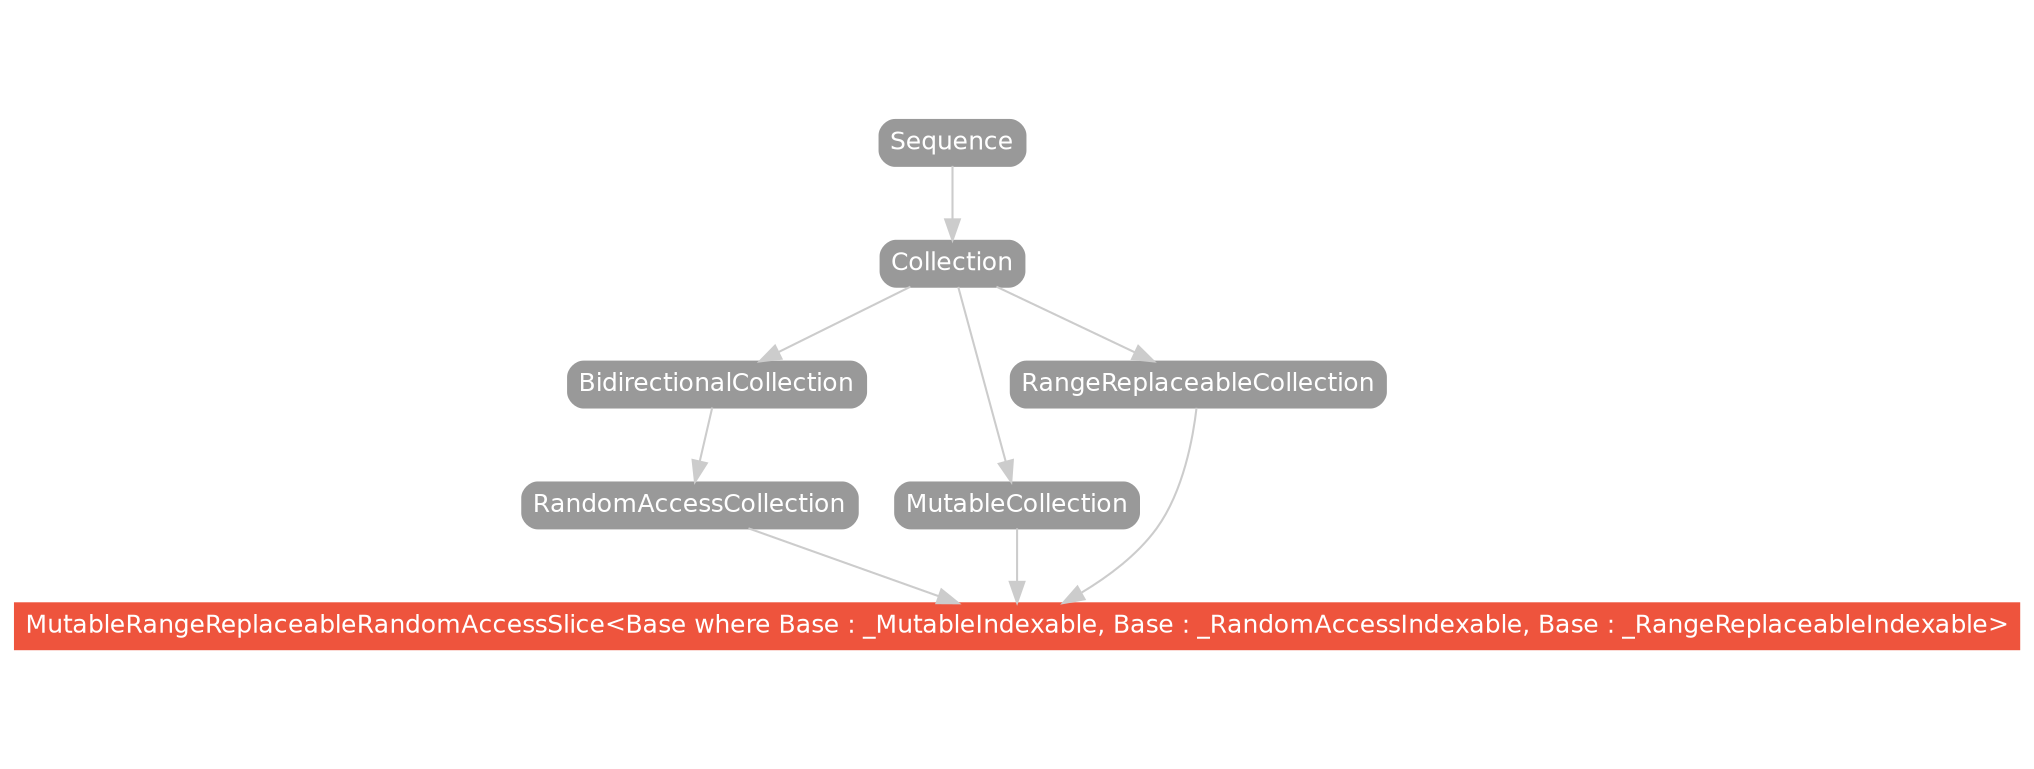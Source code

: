 strict digraph "MutableRangeReplaceableRandomAccessSlice<Base where Base : _MutableIndexable, Base : _RandomAccessIndexable, Base : _RangeReplaceableIndexable> - Type Hierarchy - SwiftDoc.org" {
    pad="0.1,0.8"
    node [shape=box, style="filled,rounded", color="#999999", fillcolor="#999999", fontcolor=white, fontname=Helvetica, fontnames="Helvetica,sansserif", fontsize=12, margin="0.07,0.05", height="0.3"]
    edge [color="#cccccc"]
    "BidirectionalCollection" [URL="/protocol/BidirectionalCollection/hierarchy/"]
    "Collection" [URL="/protocol/Collection/hierarchy/"]
    "MutableCollection" [URL="/protocol/MutableCollection/hierarchy/"]
    "MutableRangeReplaceableRandomAccessSlice<Base where Base : _MutableIndexable, Base : _RandomAccessIndexable, Base : _RangeReplaceableIndexable>" [URL="/type/MutableRangeReplaceableRandomAccessSlice/", style="filled", fillcolor="#ee543d", color="#ee543d"]
    "RandomAccessCollection" [URL="/protocol/RandomAccessCollection/hierarchy/"]
    "RangeReplaceableCollection" [URL="/protocol/RangeReplaceableCollection/hierarchy/"]
    "Sequence" [URL="/protocol/Sequence/hierarchy/"]    "RandomAccessCollection" -> "MutableRangeReplaceableRandomAccessSlice<Base where Base : _MutableIndexable, Base : _RandomAccessIndexable, Base : _RangeReplaceableIndexable>"
    "MutableCollection" -> "MutableRangeReplaceableRandomAccessSlice<Base where Base : _MutableIndexable, Base : _RandomAccessIndexable, Base : _RangeReplaceableIndexable>"
    "RangeReplaceableCollection" -> "MutableRangeReplaceableRandomAccessSlice<Base where Base : _MutableIndexable, Base : _RandomAccessIndexable, Base : _RangeReplaceableIndexable>"
    "BidirectionalCollection" -> "RandomAccessCollection"
    "Collection" -> "BidirectionalCollection"
    "Sequence" -> "Collection"
    "Collection" -> "MutableCollection"
    "Sequence" -> "Collection"
    "Collection" -> "RangeReplaceableCollection"
    "Sequence" -> "Collection"
    subgraph Types {
        rank = max; "MutableRangeReplaceableRandomAccessSlice<Base where Base : _MutableIndexable, Base : _RandomAccessIndexable, Base : _RangeReplaceableIndexable>";
    }
}